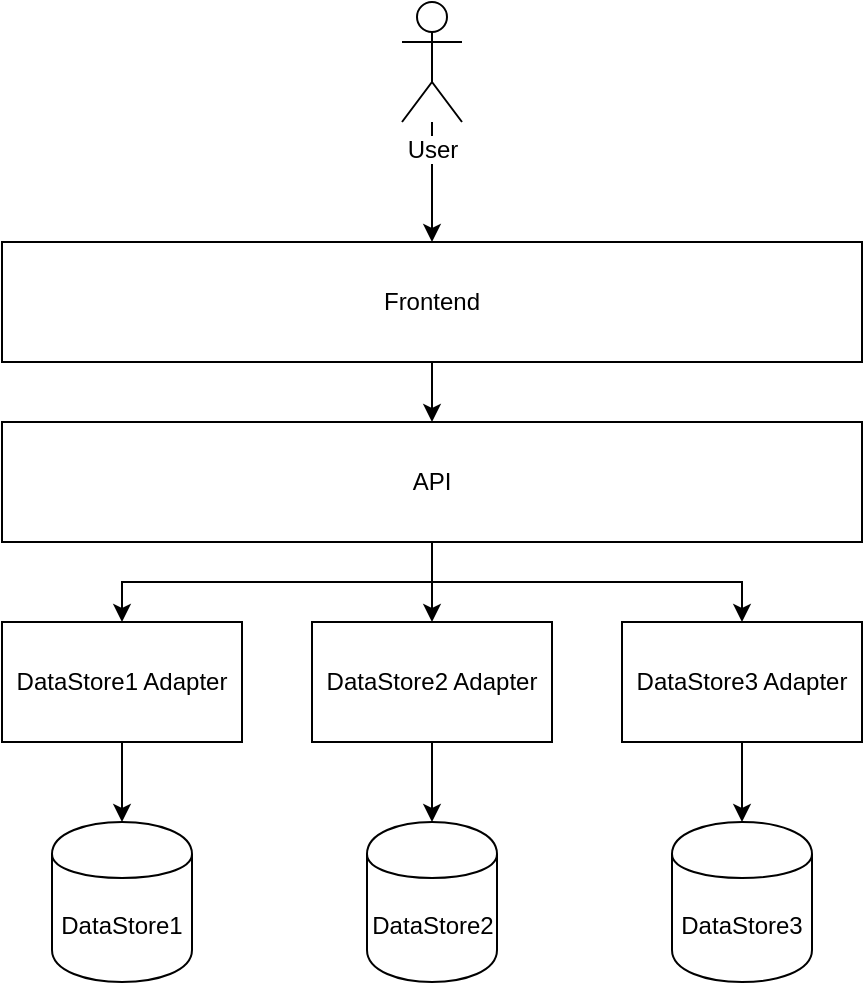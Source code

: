 <mxfile version="12.5.3" type="device" pages="4"><diagram id="iZXmqhLWbgBNgnOpVQsP" name="high-level-architecture"><mxGraphModel dx="1010" dy="579" grid="1" gridSize="10" guides="1" tooltips="1" connect="1" arrows="1" fold="1" page="1" pageScale="1" pageWidth="850" pageHeight="1100" math="0" shadow="0"><root><mxCell id="0"/><mxCell id="1" parent="0"/><mxCell id="SO7j7_P1G0_MT0OV6Hsb-10" style="edgeStyle=orthogonalEdgeStyle;rounded=0;orthogonalLoop=1;jettySize=auto;html=1;" parent="1" source="SO7j7_P1G0_MT0OV6Hsb-1" target="SO7j7_P1G0_MT0OV6Hsb-2" edge="1"><mxGeometry relative="1" as="geometry"/></mxCell><mxCell id="SO7j7_P1G0_MT0OV6Hsb-1" value="User" style="shape=umlActor;verticalLabelPosition=bottom;labelBackgroundColor=#ffffff;verticalAlign=top;html=1;outlineConnect=0;" parent="1" vertex="1"><mxGeometry x="410" y="70" width="30" height="60" as="geometry"/></mxCell><mxCell id="SO7j7_P1G0_MT0OV6Hsb-11" style="edgeStyle=orthogonalEdgeStyle;rounded=0;orthogonalLoop=1;jettySize=auto;html=1;" parent="1" source="SO7j7_P1G0_MT0OV6Hsb-2" target="SO7j7_P1G0_MT0OV6Hsb-3" edge="1"><mxGeometry relative="1" as="geometry"/></mxCell><mxCell id="SO7j7_P1G0_MT0OV6Hsb-2" value="Frontend" style="rounded=0;whiteSpace=wrap;html=1;" parent="1" vertex="1"><mxGeometry x="210" y="190" width="430" height="60" as="geometry"/></mxCell><mxCell id="SO7j7_P1G0_MT0OV6Hsb-12" style="edgeStyle=orthogonalEdgeStyle;rounded=0;orthogonalLoop=1;jettySize=auto;html=1;entryX=0.5;entryY=0;entryDx=0;entryDy=0;" parent="1" source="SO7j7_P1G0_MT0OV6Hsb-3" target="SO7j7_P1G0_MT0OV6Hsb-4" edge="1"><mxGeometry relative="1" as="geometry"/></mxCell><mxCell id="SO7j7_P1G0_MT0OV6Hsb-13" style="edgeStyle=orthogonalEdgeStyle;rounded=0;orthogonalLoop=1;jettySize=auto;html=1;entryX=0.5;entryY=0;entryDx=0;entryDy=0;" parent="1" source="SO7j7_P1G0_MT0OV6Hsb-3" target="SO7j7_P1G0_MT0OV6Hsb-8" edge="1"><mxGeometry relative="1" as="geometry"/></mxCell><mxCell id="SO7j7_P1G0_MT0OV6Hsb-14" style="edgeStyle=orthogonalEdgeStyle;rounded=0;orthogonalLoop=1;jettySize=auto;html=1;" parent="1" source="SO7j7_P1G0_MT0OV6Hsb-3" target="SO7j7_P1G0_MT0OV6Hsb-9" edge="1"><mxGeometry relative="1" as="geometry"/></mxCell><mxCell id="SO7j7_P1G0_MT0OV6Hsb-3" value="API" style="rounded=0;whiteSpace=wrap;html=1;" parent="1" vertex="1"><mxGeometry x="210" y="280" width="430" height="60" as="geometry"/></mxCell><mxCell id="SO7j7_P1G0_MT0OV6Hsb-15" style="edgeStyle=orthogonalEdgeStyle;rounded=0;orthogonalLoop=1;jettySize=auto;html=1;" parent="1" source="SO7j7_P1G0_MT0OV6Hsb-4" target="SO7j7_P1G0_MT0OV6Hsb-5" edge="1"><mxGeometry relative="1" as="geometry"/></mxCell><mxCell id="SO7j7_P1G0_MT0OV6Hsb-4" value="DataStore1 Adapter" style="rounded=0;whiteSpace=wrap;html=1;" parent="1" vertex="1"><mxGeometry x="210" y="380" width="120" height="60" as="geometry"/></mxCell><mxCell id="SO7j7_P1G0_MT0OV6Hsb-5" value="DataStore1" style="shape=cylinder;whiteSpace=wrap;html=1;boundedLbl=1;backgroundOutline=1;" parent="1" vertex="1"><mxGeometry x="235" y="480" width="70" height="80" as="geometry"/></mxCell><mxCell id="SO7j7_P1G0_MT0OV6Hsb-6" value="DataStore2" style="shape=cylinder;whiteSpace=wrap;html=1;boundedLbl=1;backgroundOutline=1;" parent="1" vertex="1"><mxGeometry x="392.5" y="480" width="65" height="80" as="geometry"/></mxCell><mxCell id="SO7j7_P1G0_MT0OV6Hsb-7" value="DataStore3" style="shape=cylinder;whiteSpace=wrap;html=1;boundedLbl=1;backgroundOutline=1;" parent="1" vertex="1"><mxGeometry x="545" y="480" width="70" height="80" as="geometry"/></mxCell><mxCell id="SO7j7_P1G0_MT0OV6Hsb-16" style="edgeStyle=orthogonalEdgeStyle;rounded=0;orthogonalLoop=1;jettySize=auto;html=1;entryX=0.5;entryY=0;entryDx=0;entryDy=0;" parent="1" source="SO7j7_P1G0_MT0OV6Hsb-8" target="SO7j7_P1G0_MT0OV6Hsb-6" edge="1"><mxGeometry relative="1" as="geometry"/></mxCell><mxCell id="SO7j7_P1G0_MT0OV6Hsb-8" value="DataStore2 Adapter" style="rounded=0;whiteSpace=wrap;html=1;" parent="1" vertex="1"><mxGeometry x="365" y="380" width="120" height="60" as="geometry"/></mxCell><mxCell id="SO7j7_P1G0_MT0OV6Hsb-17" style="edgeStyle=orthogonalEdgeStyle;rounded=0;orthogonalLoop=1;jettySize=auto;html=1;entryX=0.5;entryY=0;entryDx=0;entryDy=0;" parent="1" source="SO7j7_P1G0_MT0OV6Hsb-9" target="SO7j7_P1G0_MT0OV6Hsb-7" edge="1"><mxGeometry relative="1" as="geometry"/></mxCell><mxCell id="SO7j7_P1G0_MT0OV6Hsb-9" value="DataStore3 Adapter" style="rounded=0;whiteSpace=wrap;html=1;" parent="1" vertex="1"><mxGeometry x="520" y="380" width="120" height="60" as="geometry"/></mxCell></root></mxGraphModel></diagram><diagram id="5ivJQiEG7HZRCw5e7mB4" name="domain-model"><mxGraphModel dx="1205" dy="1798" grid="1" gridSize="10" guides="1" tooltips="1" connect="1" arrows="1" fold="1" page="1" pageScale="1" pageWidth="850" pageHeight="1100" math="0" shadow="0"><root><mxCell id="s4ViEGrapX7sQA374ntz-0"/><mxCell id="s4ViEGrapX7sQA374ntz-1" parent="s4ViEGrapX7sQA374ntz-0"/><mxCell id="s4ViEGrapX7sQA374ntz-6" value="&lt;p style=&quot;margin: 0px ; margin-top: 4px ; text-align: center&quot;&gt;&lt;b&gt;User&lt;/b&gt;&lt;/p&gt;&lt;hr size=&quot;1&quot;&gt;&lt;p style=&quot;margin: 0px ; margin-left: 4px&quot;&gt;+ id: String&lt;br&gt;+ name: String&lt;br&gt;&lt;/p&gt;" style="verticalAlign=top;align=left;overflow=fill;fontSize=12;fontFamily=Helvetica;html=1;" parent="s4ViEGrapX7sQA374ntz-1" vertex="1"><mxGeometry x="345" y="590" width="245" height="90" as="geometry"/></mxCell><mxCell id="7Ev3qFNoKhuhqKYisdnt-0" style="edgeStyle=orthogonalEdgeStyle;rounded=0;orthogonalLoop=1;jettySize=auto;html=1;entryX=0.5;entryY=1;entryDx=0;entryDy=0;" parent="s4ViEGrapX7sQA374ntz-1" source="ahhQ3YuusxWjyw5JLhSW-1" target="ahhQ3YuusxWjyw5JLhSW-2" edge="1"><mxGeometry relative="1" as="geometry"/></mxCell><mxCell id="7Ev3qFNoKhuhqKYisdnt-1" style="edgeStyle=orthogonalEdgeStyle;rounded=0;orthogonalLoop=1;jettySize=auto;html=1;entryX=0;entryY=0.5;entryDx=0;entryDy=0;" parent="s4ViEGrapX7sQA374ntz-1" source="ahhQ3YuusxWjyw5JLhSW-1" target="s4ViEGrapX7sQA374ntz-6" edge="1"><mxGeometry relative="1" as="geometry"/></mxCell><mxCell id="ahhQ3YuusxWjyw5JLhSW-1" value="&lt;p style=&quot;margin: 0px ; margin-top: 4px ; text-align: center&quot;&gt;&lt;b&gt;AccessPolicy&lt;/b&gt;&lt;/p&gt;&lt;hr size=&quot;1&quot;&gt;&lt;p style=&quot;margin: 0px ; margin-left: 4px&quot;&gt;+ dataset: Dataset&lt;br&gt;+ user: User&lt;br&gt;&lt;/p&gt;&lt;p style=&quot;margin: 0px ; margin-left: 4px&quot;&gt;+ hasReadAccess: boolean&lt;/p&gt;&lt;p style=&quot;margin: 0px ; margin-left: 4px&quot;&gt;+ hasWriteAccess: boolean&lt;br&gt;&lt;/p&gt;" style="verticalAlign=top;align=left;overflow=fill;fontSize=12;fontFamily=Helvetica;html=1;" parent="s4ViEGrapX7sQA374ntz-1" vertex="1"><mxGeometry x="32" y="590" width="250" height="90" as="geometry"/></mxCell><mxCell id="7Ev3qFNoKhuhqKYisdnt-7" style="edgeStyle=orthogonalEdgeStyle;rounded=0;orthogonalLoop=1;jettySize=auto;html=1;entryX=0.5;entryY=1;entryDx=0;entryDy=0;" parent="s4ViEGrapX7sQA374ntz-1" source="ahhQ3YuusxWjyw5JLhSW-2" target="7Ev3qFNoKhuhqKYisdnt-4" edge="1"><mxGeometry relative="1" as="geometry"/></mxCell><mxCell id="ahhQ3YuusxWjyw5JLhSW-2" value="&lt;p style=&quot;margin: 0px ; margin-top: 4px ; text-align: center&quot;&gt;&lt;b&gt;Dataset&lt;/b&gt;&lt;/p&gt;&lt;hr size=&quot;1&quot;&gt;&lt;p style=&quot;margin: 0px ; margin-left: 4px&quot;&gt;+ id: String&lt;br&gt;+ description: String&lt;br&gt;+ connectionMetadata: ConnectionMetadata&lt;/p&gt;&lt;span style=&quot;text-align: center&quot;&gt;&lt;br&gt;&lt;br&gt;&lt;/span&gt;" style="verticalAlign=top;align=left;overflow=fill;fontSize=12;fontFamily=Helvetica;html=1;" parent="s4ViEGrapX7sQA374ntz-1" vertex="1"><mxGeometry x="30" y="450" width="255" height="90" as="geometry"/></mxCell><mxCell id="7Ev3qFNoKhuhqKYisdnt-2" value="&lt;p style=&quot;margin: 0px ; margin-top: 4px ; text-align: center&quot;&gt;&lt;i&gt;&amp;lt;&amp;lt;Interface&amp;gt;&amp;gt;&lt;/i&gt;&lt;br&gt;&lt;b&gt;DataSourceAdapter&lt;/b&gt;&lt;br&gt;&lt;/p&gt;&lt;hr size=&quot;1&quot;&gt;&lt;p style=&quot;margin: 0px ; margin-left: 4px&quot;&gt;&lt;/p&gt;&lt;p style=&quot;margin: 0px ; margin-left: 4px&quot;&gt;+ getDatasets(): List&amp;lt;Dataset&amp;gt;&lt;br&gt;+ getUserAccessRights(u: User): List&amp;lt;AccessPolicy&amp;gt;&lt;br&gt;+ getDatasetAccessRights(d: Dataset): List&amp;lt;AccessPolicy&amp;gt;&lt;br&gt;+ grantAccessPolicy(ap: AccessPolicy)&lt;br&gt;+ removeAccessPolicy(ap: AccessPolicy)&lt;br&gt;&lt;/p&gt;" style="verticalAlign=top;align=left;overflow=fill;fontSize=12;fontFamily=Helvetica;html=1;" parent="s4ViEGrapX7sQA374ntz-1" vertex="1"><mxGeometry x="435" y="40" width="340" height="140" as="geometry"/></mxCell><mxCell id="7Ev3qFNoKhuhqKYisdnt-9" style="edgeStyle=orthogonalEdgeStyle;rounded=0;orthogonalLoop=1;jettySize=auto;html=1;entryX=0;entryY=0.5;entryDx=0;entryDy=0;" parent="s4ViEGrapX7sQA374ntz-1" source="7Ev3qFNoKhuhqKYisdnt-4" target="7Ev3qFNoKhuhqKYisdnt-8" edge="1"><mxGeometry relative="1" as="geometry"/></mxCell><mxCell id="7Ev3qFNoKhuhqKYisdnt-4" value="&lt;p style=&quot;margin: 0px ; margin-top: 4px ; text-align: center&quot;&gt;&lt;b&gt;ConnectionMetadata&lt;/b&gt;&lt;/p&gt;&lt;hr size=&quot;1&quot;&gt;&lt;p style=&quot;margin: 0px ; margin-left: 4px&quot;&gt;+ id: String&lt;br&gt;+ dataSourceType:&amp;nbsp;&lt;span style=&quot;text-align: center&quot;&gt;DataSourceType&lt;/span&gt;&lt;br&gt;+ description: String&lt;br&gt;+ secretReferenceToConnect: String&lt;/p&gt;" style="verticalAlign=top;align=left;overflow=fill;fontSize=12;fontFamily=Helvetica;html=1;" parent="s4ViEGrapX7sQA374ntz-1" vertex="1"><mxGeometry x="185" y="280" width="250" height="110" as="geometry"/></mxCell><mxCell id="7Ev3qFNoKhuhqKYisdnt-8" value="&lt;p style=&quot;margin: 0px ; margin-top: 4px ; text-align: center&quot;&gt;&lt;i&gt;&amp;lt;&amp;lt;enum&amp;gt;&amp;gt;&lt;/i&gt;&lt;br&gt;&lt;b&gt;DataSourceType&lt;/b&gt;&lt;/p&gt;&lt;hr size=&quot;1&quot;&gt;&lt;p style=&quot;margin: 0px ; margin-left: 4px&quot;&gt;+ name: String&lt;br&gt;&lt;/p&gt;" style="verticalAlign=top;align=left;overflow=fill;fontSize=12;fontFamily=Helvetica;html=1;" parent="s4ViEGrapX7sQA374ntz-1" vertex="1"><mxGeometry x="505" y="280" width="210" height="110" as="geometry"/></mxCell><mxCell id="7Ev3qFNoKhuhqKYisdnt-11" style="edgeStyle=orthogonalEdgeStyle;rounded=0;orthogonalLoop=1;jettySize=auto;html=1;entryX=0.917;entryY=1.052;entryDx=0;entryDy=0;entryPerimeter=0;" parent="s4ViEGrapX7sQA374ntz-1" source="7Ev3qFNoKhuhqKYisdnt-10" target="7Ev3qFNoKhuhqKYisdnt-8" edge="1"><mxGeometry relative="1" as="geometry"/></mxCell><mxCell id="7Ev3qFNoKhuhqKYisdnt-10" value="e.g. Redshift, LakeFormation, ..." style="shape=note;whiteSpace=wrap;html=1;size=14;verticalAlign=top;align=left;spacingTop=-6;" parent="s4ViEGrapX7sQA374ntz-1" vertex="1"><mxGeometry x="620" y="440" width="220" height="50" as="geometry"/></mxCell><mxCell id="7Ev3qFNoKhuhqKYisdnt-13" style="edgeStyle=orthogonalEdgeStyle;rounded=0;orthogonalLoop=1;jettySize=auto;html=1;entryX=0;entryY=0;entryDx=0;entryDy=0;" parent="s4ViEGrapX7sQA374ntz-1" source="7Ev3qFNoKhuhqKYisdnt-12" target="7Ev3qFNoKhuhqKYisdnt-4" edge="1"><mxGeometry relative="1" as="geometry"/></mxCell><mxCell id="7Ev3qFNoKhuhqKYisdnt-12" value="This represent connection to data source. For example this can represent one Redshift cluster" style="shape=note;whiteSpace=wrap;html=1;size=14;verticalAlign=top;align=left;spacingTop=-6;" parent="s4ViEGrapX7sQA374ntz-1" vertex="1"><mxGeometry x="40" y="180" width="200" height="70" as="geometry"/></mxCell><mxCell id="7Ev3qFNoKhuhqKYisdnt-14" value="&lt;p style=&quot;margin: 0px ; margin-top: 4px ; text-align: center&quot;&gt;&lt;i&gt;&amp;lt;&amp;lt;Interface&amp;gt;&amp;gt;&lt;/i&gt;&lt;br&gt;&lt;b&gt;DataSourceConnectionStrategy&lt;/b&gt;&lt;/p&gt;&lt;hr size=&quot;1&quot;&gt;&lt;p style=&quot;margin: 0px ; margin-left: 4px&quot;&gt;&lt;/p&gt;&lt;p style=&quot;margin: 0px ; margin-left: 4px&quot;&gt;+ connect(connectionMetadata:&amp;nbsp;&lt;span style=&quot;text-align: center&quot;&gt;ConnectionMetadata&lt;/span&gt;): DataSourceAdapter&lt;br&gt;&lt;/p&gt;" style="verticalAlign=top;align=left;overflow=fill;fontSize=12;fontFamily=Helvetica;html=1;" parent="s4ViEGrapX7sQA374ntz-1" vertex="1"><mxGeometry x="10" y="40" width="410" height="80" as="geometry"/></mxCell><mxCell id="v_vS-4z7jkbr_y8MNUBC-1" style="edgeStyle=orthogonalEdgeStyle;rounded=0;orthogonalLoop=1;jettySize=auto;html=1;" edge="1" parent="s4ViEGrapX7sQA374ntz-1" source="v_vS-4z7jkbr_y8MNUBC-0" target="s4ViEGrapX7sQA374ntz-6"><mxGeometry relative="1" as="geometry"/></mxCell><mxCell id="v_vS-4z7jkbr_y8MNUBC-2" style="edgeStyle=orthogonalEdgeStyle;rounded=0;orthogonalLoop=1;jettySize=auto;html=1;entryX=0.5;entryY=1;entryDx=0;entryDy=0;" edge="1" parent="s4ViEGrapX7sQA374ntz-1" source="v_vS-4z7jkbr_y8MNUBC-0" target="7Ev3qFNoKhuhqKYisdnt-4"><mxGeometry relative="1" as="geometry"/></mxCell><mxCell id="v_vS-4z7jkbr_y8MNUBC-0" value="&lt;p style=&quot;margin: 0px ; margin-top: 4px ; text-align: center&quot;&gt;&lt;b&gt;UserAccount&lt;/b&gt;&lt;/p&gt;&lt;hr size=&quot;1&quot;&gt;&lt;p style=&quot;margin: 0px ; margin-left: 4px&quot;&gt;+ id: String&lt;br&gt;+ user: User&lt;br&gt;+ connectionMetadata: ConnectionMetadata&lt;br&gt;&lt;/p&gt;" style="verticalAlign=top;align=left;overflow=fill;fontSize=12;fontFamily=Helvetica;html=1;" vertex="1" parent="s4ViEGrapX7sQA374ntz-1"><mxGeometry x="345" y="450" width="245" height="90" as="geometry"/></mxCell><mxCell id="v_vS-4z7jkbr_y8MNUBC-4" style="edgeStyle=orthogonalEdgeStyle;rounded=0;orthogonalLoop=1;jettySize=auto;html=1;entryX=0.5;entryY=0;entryDx=0;entryDy=0;endArrow=block;endFill=0;" edge="1" parent="s4ViEGrapX7sQA374ntz-1" source="v_vS-4z7jkbr_y8MNUBC-3" target="7Ev3qFNoKhuhqKYisdnt-2"><mxGeometry relative="1" as="geometry"/></mxCell><mxCell id="v_vS-4z7jkbr_y8MNUBC-3" value="&lt;p style=&quot;margin: 0px ; margin-top: 4px ; text-align: center&quot;&gt;&lt;b&gt;RedshiftAdapter&lt;/b&gt;&lt;br&gt;&lt;/p&gt;&lt;hr size=&quot;1&quot;&gt;&lt;p style=&quot;margin: 0px ; margin-left: 4px&quot;&gt;&lt;/p&gt;&lt;p style=&quot;margin: 0px ; margin-left: 4px&quot;&gt;&lt;br&gt;&lt;/p&gt;" style="verticalAlign=top;align=left;overflow=fill;fontSize=12;fontFamily=Helvetica;html=1;" vertex="1" parent="s4ViEGrapX7sQA374ntz-1"><mxGeometry x="390" y="-90" width="155" height="60" as="geometry"/></mxCell><mxCell id="v_vS-4z7jkbr_y8MNUBC-6" style="edgeStyle=orthogonalEdgeStyle;rounded=0;orthogonalLoop=1;jettySize=auto;html=1;entryX=0.5;entryY=0;entryDx=0;entryDy=0;endArrow=block;endFill=0;" edge="1" parent="s4ViEGrapX7sQA374ntz-1" source="v_vS-4z7jkbr_y8MNUBC-5" target="7Ev3qFNoKhuhqKYisdnt-2"><mxGeometry relative="1" as="geometry"/></mxCell><mxCell id="v_vS-4z7jkbr_y8MNUBC-5" value="&lt;p style=&quot;margin: 0px ; margin-top: 4px ; text-align: center&quot;&gt;&lt;b&gt;LakeFormationAdapter&lt;/b&gt;&lt;br&gt;&lt;/p&gt;&lt;hr size=&quot;1&quot;&gt;&lt;p style=&quot;margin: 0px ; margin-left: 4px&quot;&gt;&lt;/p&gt;&lt;p style=&quot;margin: 0px ; margin-left: 4px&quot;&gt;&lt;br&gt;&lt;/p&gt;" style="verticalAlign=top;align=left;overflow=fill;fontSize=12;fontFamily=Helvetica;html=1;" vertex="1" parent="s4ViEGrapX7sQA374ntz-1"><mxGeometry x="650" y="-90" width="160" height="60" as="geometry"/></mxCell><mxCell id="v_vS-4z7jkbr_y8MNUBC-7" value="&lt;p style=&quot;margin: 0px ; margin-top: 4px ; text-align: center&quot;&gt;&lt;i&gt;&amp;lt;&amp;lt;Interface&amp;gt;&amp;gt;&lt;/i&gt;&lt;br&gt;&lt;b&gt;ConnectionsMetadataRepository&lt;/b&gt;&lt;br&gt;&lt;/p&gt;&lt;hr size=&quot;1&quot;&gt;&lt;p style=&quot;margin: 0px ; margin-left: 4px&quot;&gt;&lt;/p&gt;&lt;p style=&quot;margin: 0px ; margin-left: 4px&quot;&gt;+ read(id: String): ConnectionMetadata&lt;br&gt;+ readAll(): List&amp;lt;ConnectionMetadata&amp;gt;&lt;br&gt;+ createConnectionMetadata(createConnectionMetadataRequest: CreateConnectionMetadaRequest)&lt;br&gt;+ updateConnectionMetadata(updateConnectionMetadataRequest: UpdateConnectionMetadaRequest)&lt;br&gt;&lt;/p&gt;" style="verticalAlign=top;align=left;overflow=fill;fontSize=12;fontFamily=Helvetica;html=1;" vertex="1" parent="s4ViEGrapX7sQA374ntz-1"><mxGeometry x="32" y="720" width="600" height="140" as="geometry"/></mxCell><mxCell id="v_vS-4z7jkbr_y8MNUBC-8" value="&lt;p style=&quot;margin: 0px ; margin-top: 4px ; text-align: center&quot;&gt;&lt;i&gt;&amp;lt;&amp;lt;Interface&amp;gt;&amp;gt;&lt;/i&gt;&lt;br&gt;&lt;b&gt;UsersRepository&lt;/b&gt;&lt;br&gt;&lt;/p&gt;&lt;hr size=&quot;1&quot;&gt;&lt;p style=&quot;margin: 0px ; margin-left: 4px&quot;&gt;&lt;/p&gt;&lt;p style=&quot;margin: 0px ; margin-left: 4px&quot;&gt;+ read(id: String): User&lt;br&gt;+ readAll(): List&amp;lt;User&amp;gt;&lt;br&gt;+ createUser(createUserRequest: CreateUserRequest)&lt;br&gt;+ updateUser(updateUserRequest: UpdateUserRequest)&lt;br&gt;&lt;/p&gt;" style="verticalAlign=top;align=left;overflow=fill;fontSize=12;fontFamily=Helvetica;html=1;" vertex="1" parent="s4ViEGrapX7sQA374ntz-1"><mxGeometry x="32" y="880" width="600" height="120" as="geometry"/></mxCell></root></mxGraphModel></diagram><diagram id="71D2jhsw3dDqlXoyraQO" name="modules"><mxGraphModel dx="1205" dy="698" grid="1" gridSize="10" guides="1" tooltips="1" connect="1" arrows="1" fold="1" page="1" pageScale="1" pageWidth="850" pageHeight="1100" math="0" shadow="0"><root><mxCell id="FGM35xOeXVVwt3YMZ_CT-0"/><mxCell id="FGM35xOeXVVwt3YMZ_CT-1" parent="FGM35xOeXVVwt3YMZ_CT-0"/><mxCell id="F_7FN5Cziq54QESXcGna-0" value="Users" style="shape=component;align=left;spacingLeft=36;" vertex="1" parent="FGM35xOeXVVwt3YMZ_CT-1"><mxGeometry x="420.29" y="210" width="120" height="60" as="geometry"/></mxCell><mxCell id="F_7FN5Cziq54QESXcGna-1" value="Connections&#10;Metadata" style="shape=component;align=left;spacingLeft=36;" vertex="1" parent="FGM35xOeXVVwt3YMZ_CT-1"><mxGeometry x="600.29" y="210" width="120" height="60" as="geometry"/></mxCell><mxCell id="F_7FN5Cziq54QESXcGna-2" value="DataSourceAdapter" style="shape=component;align=left;spacingLeft=36;" vertex="1" parent="FGM35xOeXVVwt3YMZ_CT-1"><mxGeometry x="340.29" y="370" width="150" height="60" as="geometry"/></mxCell><mxCell id="F_7FN5Cziq54QESXcGna-5" style="edgeStyle=orthogonalEdgeStyle;rounded=0;orthogonalLoop=1;jettySize=auto;html=1;endArrow=block;endFill=0;exitX=0.5;exitY=0;exitDx=0;exitDy=0;" edge="1" parent="FGM35xOeXVVwt3YMZ_CT-1" source="F_7FN5Cziq54QESXcGna-3" target="F_7FN5Cziq54QESXcGna-2"><mxGeometry relative="1" as="geometry"><Array as="points"><mxPoint x="165.29" y="450"/><mxPoint x="415.29" y="450"/></Array></mxGeometry></mxCell><mxCell id="F_7FN5Cziq54QESXcGna-3" value="RedshiftDataSourceAdapter" style="shape=component;align=left;spacingLeft=36;" vertex="1" parent="FGM35xOeXVVwt3YMZ_CT-1"><mxGeometry x="60.29" y="530" width="210" height="60" as="geometry"/></mxCell><mxCell id="F_7FN5Cziq54QESXcGna-6" style="edgeStyle=orthogonalEdgeStyle;rounded=0;orthogonalLoop=1;jettySize=auto;html=1;endArrow=block;endFill=0;" edge="1" parent="FGM35xOeXVVwt3YMZ_CT-1" source="F_7FN5Cziq54QESXcGna-4" target="F_7FN5Cziq54QESXcGna-2"><mxGeometry relative="1" as="geometry"/></mxCell><mxCell id="F_7FN5Cziq54QESXcGna-4" value="LakeFormationDataSourceAdapter" style="shape=component;align=left;spacingLeft=36;" vertex="1" parent="FGM35xOeXVVwt3YMZ_CT-1"><mxGeometry x="297.79" y="530" width="235" height="60" as="geometry"/></mxCell><mxCell id="F_7FN5Cziq54QESXcGna-7" value="Datasets" style="shape=component;align=left;spacingLeft=36;" vertex="1" parent="FGM35xOeXVVwt3YMZ_CT-1"><mxGeometry x="230.29" y="210" width="120" height="60" as="geometry"/></mxCell><mxCell id="F_7FN5Cziq54QESXcGna-8" value="AccessPolicies" style="shape=component;align=left;spacingLeft=36;" vertex="1" parent="FGM35xOeXVVwt3YMZ_CT-1"><mxGeometry x="50.29" y="210" width="140" height="60" as="geometry"/></mxCell><mxCell id="F_7FN5Cziq54QESXcGna-10" value="Use" style="endArrow=open;endSize=12;dashed=1;html=1;exitX=0.5;exitY=1;exitDx=0;exitDy=0;entryX=0.5;entryY=0;entryDx=0;entryDy=0;" edge="1" parent="FGM35xOeXVVwt3YMZ_CT-1" source="F_7FN5Cziq54QESXcGna-7" target="F_7FN5Cziq54QESXcGna-2"><mxGeometry width="160" relative="1" as="geometry"><mxPoint x="190.29" y="330" as="sourcePoint"/><mxPoint x="350.29" y="330" as="targetPoint"/></mxGeometry></mxCell><mxCell id="F_7FN5Cziq54QESXcGna-11" value="Use" style="endArrow=open;endSize=12;dashed=1;html=1;exitX=0.5;exitY=1;exitDx=0;exitDy=0;entryX=0.25;entryY=0;entryDx=0;entryDy=0;" edge="1" parent="FGM35xOeXVVwt3YMZ_CT-1" source="F_7FN5Cziq54QESXcGna-8" target="F_7FN5Cziq54QESXcGna-2"><mxGeometry width="160" relative="1" as="geometry"><mxPoint x="220.29" y="280" as="sourcePoint"/><mxPoint x="425.29" y="380" as="targetPoint"/></mxGeometry></mxCell><mxCell id="F_7FN5Cziq54QESXcGna-12" value="Use" style="endArrow=open;endSize=12;dashed=1;html=1;exitX=0.5;exitY=1;exitDx=0;exitDy=0;entryX=0.552;entryY=0.027;entryDx=0;entryDy=0;entryPerimeter=0;" edge="1" parent="FGM35xOeXVVwt3YMZ_CT-1" source="F_7FN5Cziq54QESXcGna-0" target="F_7FN5Cziq54QESXcGna-2"><mxGeometry width="160" relative="1" as="geometry"><mxPoint x="220.29" y="280" as="sourcePoint"/><mxPoint x="425.29" y="380" as="targetPoint"/></mxGeometry></mxCell><mxCell id="CZGKDdBU6moXYUV6VYCU-0" value="Use" style="endArrow=open;endSize=12;dashed=1;html=1;exitX=1;exitY=0.5;exitDx=0;exitDy=0;entryX=0.5;entryY=1;entryDx=0;entryDy=0;" edge="1" parent="FGM35xOeXVVwt3YMZ_CT-1" source="F_7FN5Cziq54QESXcGna-2" target="F_7FN5Cziq54QESXcGna-1"><mxGeometry width="160" relative="1" as="geometry"><mxPoint x="432.29" y="280" as="sourcePoint"/><mxPoint x="433.09" y="381.62" as="targetPoint"/></mxGeometry></mxCell><mxCell id="mLjGZCW_Sjka1vupAiQe-1" style="edgeStyle=orthogonalEdgeStyle;rounded=0;orthogonalLoop=1;jettySize=auto;html=1;entryX=0.5;entryY=1;entryDx=0;entryDy=0;endArrow=block;endFill=0;" edge="1" parent="FGM35xOeXVVwt3YMZ_CT-1" source="mLjGZCW_Sjka1vupAiQe-0" target="F_7FN5Cziq54QESXcGna-2"><mxGeometry relative="1" as="geometry"><Array as="points"><mxPoint x="690.29" y="450"/><mxPoint x="415.29" y="450"/></Array></mxGeometry></mxCell><mxCell id="mLjGZCW_Sjka1vupAiQe-0" value="..." style="shape=component;align=left;spacingLeft=36;" vertex="1" parent="FGM35xOeXVVwt3YMZ_CT-1"><mxGeometry x="562.79" y="530" width="235" height="60" as="geometry"/></mxCell></root></mxGraphModel></diagram><diagram id="nz-de9jzlNdEoT99OE2O" name="getDatasets"><mxGraphModel dx="1024" dy="593" grid="1" gridSize="10" guides="1" tooltips="1" connect="1" arrows="1" fold="1" page="1" pageScale="1" pageWidth="850" pageHeight="1100" math="0" shadow="0"><root><mxCell id="VrWsypp3dJ5JaY3ewVr2-0"/><mxCell id="VrWsypp3dJ5JaY3ewVr2-1" parent="VrWsypp3dJ5JaY3ewVr2-0"/><mxCell id="G4XtPjGPM6QgVjMeSEoH-0" value="User" style="shape=umlLifeline;participant=umlActor;perimeter=lifelinePerimeter;whiteSpace=wrap;html=1;container=1;collapsible=0;recursiveResize=0;verticalAlign=top;spacingTop=36;labelBackgroundColor=#ffffff;outlineConnect=0;" parent="VrWsypp3dJ5JaY3ewVr2-1" vertex="1"><mxGeometry x="90" y="60" width="20" height="300" as="geometry"/></mxCell><mxCell id="G4XtPjGPM6QgVjMeSEoH-1" value="&lt;span style=&quot;white-space: nowrap&quot;&gt;DataSourceConnectionStrategy&lt;/span&gt;" style="shape=umlLifeline;perimeter=lifelinePerimeter;whiteSpace=wrap;html=1;container=1;collapsible=0;recursiveResize=0;outlineConnect=0;" parent="VrWsypp3dJ5JaY3ewVr2-1" vertex="1"><mxGeometry x="150" y="70" width="210" height="300" as="geometry"/></mxCell><mxCell id="mhOhr9DsN1dBdt_qwFM7-0" value="&lt;span style=&quot;white-space: nowrap&quot;&gt;a&lt;/span&gt;" style="shape=umlLifeline;perimeter=lifelinePerimeter;whiteSpace=wrap;html=1;container=1;collapsible=0;recursiveResize=0;outlineConnect=0;" parent="VrWsypp3dJ5JaY3ewVr2-1" vertex="1"><mxGeometry x="390" y="70" width="210" height="300" as="geometry"/></mxCell></root></mxGraphModel></diagram></mxfile>
